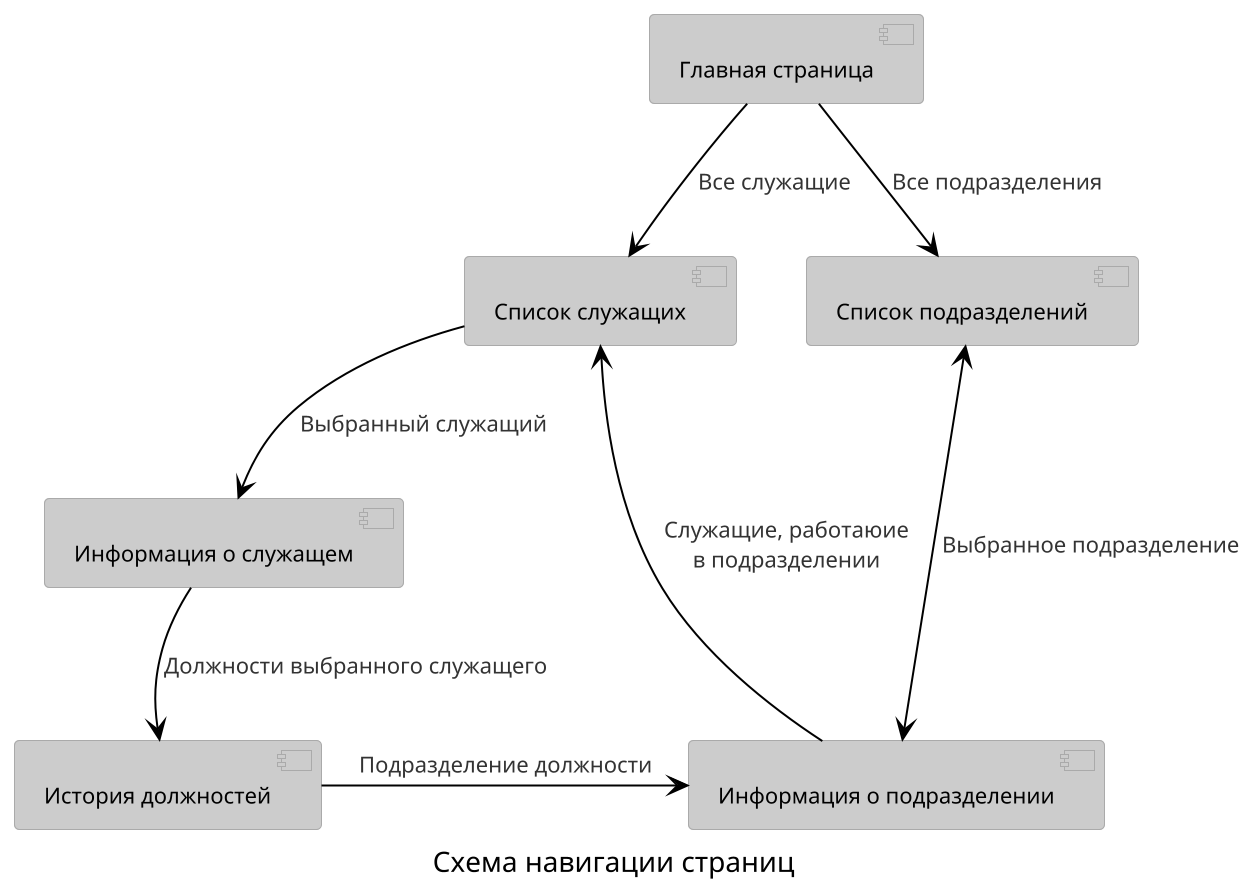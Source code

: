 @startuml
!theme reddress-lightorange
'skinparam linetype ortho'
caption Схема навигации страниц
scale 2.0
component [Главная страница] as mainPage
component [Список служащих] as empListPage
component [Список подразделений] as depListPage
component [Информация о служащем] as empPage
component [Информация о подразделении] as depPage
component [История должностей] as rankPage

mainPage -d-> empListPage : Все служащие
mainPage -d-> depListPage : Все подразделения

empListPage -d-> empPage : Выбранный служащий
depListPage <-d-> depPage : Выбранное подразделение

depPage -u--> empListPage : Служащие, работаюие\nв подразделении

empListPage -[hidden]r-> depListPage

empPage -d-> rankPage : Должности выбранного служащего
rankPage -r-> depPage : Подразделение должности
@enduml
